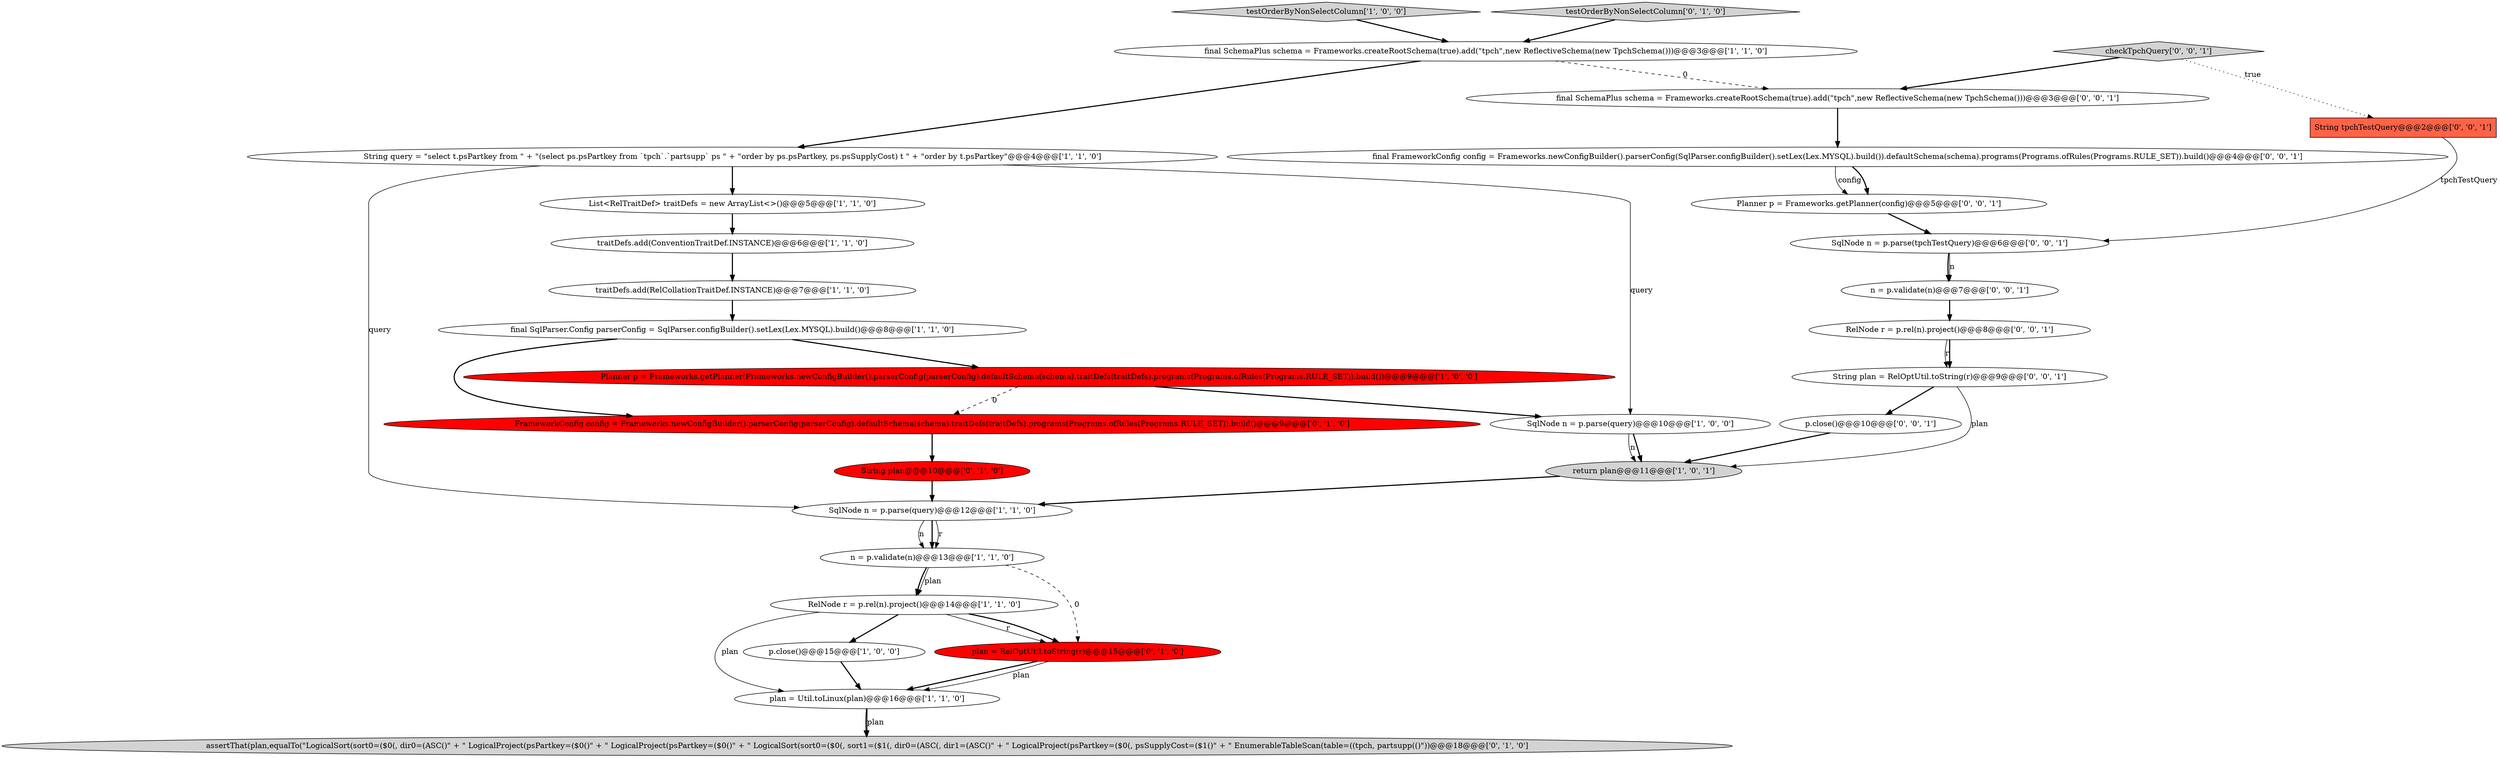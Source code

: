 digraph {
21 [style = filled, label = "final SchemaPlus schema = Frameworks.createRootSchema(true).add(\"tpch\",new ReflectiveSchema(new TpchSchema()))@@@3@@@['0', '0', '1']", fillcolor = white, shape = ellipse image = "AAA0AAABBB3BBB"];
11 [style = filled, label = "SqlNode n = p.parse(query)@@@12@@@['1', '1', '0']", fillcolor = white, shape = ellipse image = "AAA0AAABBB1BBB"];
17 [style = filled, label = "plan = RelOptUtil.toString(r)@@@15@@@['0', '1', '0']", fillcolor = red, shape = ellipse image = "AAA1AAABBB2BBB"];
2 [style = filled, label = "final SchemaPlus schema = Frameworks.createRootSchema(true).add(\"tpch\",new ReflectiveSchema(new TpchSchema()))@@@3@@@['1', '1', '0']", fillcolor = white, shape = ellipse image = "AAA0AAABBB1BBB"];
10 [style = filled, label = "plan = Util.toLinux(plan)@@@16@@@['1', '1', '0']", fillcolor = white, shape = ellipse image = "AAA0AAABBB1BBB"];
7 [style = filled, label = "testOrderByNonSelectColumn['1', '0', '0']", fillcolor = lightgray, shape = diamond image = "AAA0AAABBB1BBB"];
18 [style = filled, label = "assertThat(plan,equalTo(\"LogicalSort(sort0=($0(, dir0=(ASC()\" + \" LogicalProject(psPartkey=($0()\" + \" LogicalProject(psPartkey=($0()\" + \" LogicalSort(sort0=($0(, sort1=($1(, dir0=(ASC(, dir1=(ASC()\" + \" LogicalProject(psPartkey=($0(, psSupplyCost=($1()\" + \" EnumerableTableScan(table=((tpch, partsupp(()\"))@@@18@@@['0', '1', '0']", fillcolor = lightgray, shape = ellipse image = "AAA0AAABBB2BBB"];
26 [style = filled, label = "String tpchTestQuery@@@2@@@['0', '0', '1']", fillcolor = tomato, shape = box image = "AAA0AAABBB3BBB"];
27 [style = filled, label = "final FrameworkConfig config = Frameworks.newConfigBuilder().parserConfig(SqlParser.configBuilder().setLex(Lex.MYSQL).build()).defaultSchema(schema).programs(Programs.ofRules(Programs.RULE_SET)).build()@@@4@@@['0', '0', '1']", fillcolor = white, shape = ellipse image = "AAA0AAABBB3BBB"];
28 [style = filled, label = "p.close()@@@10@@@['0', '0', '1']", fillcolor = white, shape = ellipse image = "AAA0AAABBB3BBB"];
19 [style = filled, label = "String plan@@@10@@@['0', '1', '0']", fillcolor = red, shape = ellipse image = "AAA1AAABBB2BBB"];
6 [style = filled, label = "traitDefs.add(RelCollationTraitDef.INSTANCE)@@@7@@@['1', '1', '0']", fillcolor = white, shape = ellipse image = "AAA0AAABBB1BBB"];
12 [style = filled, label = "return plan@@@11@@@['1', '0', '1']", fillcolor = lightgray, shape = ellipse image = "AAA0AAABBB1BBB"];
13 [style = filled, label = "RelNode r = p.rel(n).project()@@@14@@@['1', '1', '0']", fillcolor = white, shape = ellipse image = "AAA0AAABBB1BBB"];
25 [style = filled, label = "checkTpchQuery['0', '0', '1']", fillcolor = lightgray, shape = diamond image = "AAA0AAABBB3BBB"];
16 [style = filled, label = "FrameworkConfig config = Frameworks.newConfigBuilder().parserConfig(parserConfig).defaultSchema(schema).traitDefs(traitDefs).programs(Programs.ofRules(Programs.RULE_SET)).build()@@@9@@@['0', '1', '0']", fillcolor = red, shape = ellipse image = "AAA1AAABBB2BBB"];
23 [style = filled, label = "SqlNode n = p.parse(tpchTestQuery)@@@6@@@['0', '0', '1']", fillcolor = white, shape = ellipse image = "AAA0AAABBB3BBB"];
8 [style = filled, label = "final SqlParser.Config parserConfig = SqlParser.configBuilder().setLex(Lex.MYSQL).build()@@@8@@@['1', '1', '0']", fillcolor = white, shape = ellipse image = "AAA0AAABBB1BBB"];
20 [style = filled, label = "Planner p = Frameworks.getPlanner(config)@@@5@@@['0', '0', '1']", fillcolor = white, shape = ellipse image = "AAA0AAABBB3BBB"];
5 [style = filled, label = "traitDefs.add(ConventionTraitDef.INSTANCE)@@@6@@@['1', '1', '0']", fillcolor = white, shape = ellipse image = "AAA0AAABBB1BBB"];
14 [style = filled, label = "n = p.validate(n)@@@13@@@['1', '1', '0']", fillcolor = white, shape = ellipse image = "AAA0AAABBB1BBB"];
9 [style = filled, label = "Planner p = Frameworks.getPlanner(Frameworks.newConfigBuilder().parserConfig(parserConfig).defaultSchema(schema).traitDefs(traitDefs).programs(Programs.ofRules(Programs.RULE_SET)).build())@@@9@@@['1', '0', '0']", fillcolor = red, shape = ellipse image = "AAA1AAABBB1BBB"];
3 [style = filled, label = "p.close()@@@15@@@['1', '0', '0']", fillcolor = white, shape = ellipse image = "AAA0AAABBB1BBB"];
1 [style = filled, label = "SqlNode n = p.parse(query)@@@10@@@['1', '0', '0']", fillcolor = white, shape = ellipse image = "AAA0AAABBB1BBB"];
24 [style = filled, label = "n = p.validate(n)@@@7@@@['0', '0', '1']", fillcolor = white, shape = ellipse image = "AAA0AAABBB3BBB"];
29 [style = filled, label = "String plan = RelOptUtil.toString(r)@@@9@@@['0', '0', '1']", fillcolor = white, shape = ellipse image = "AAA0AAABBB3BBB"];
22 [style = filled, label = "RelNode r = p.rel(n).project()@@@8@@@['0', '0', '1']", fillcolor = white, shape = ellipse image = "AAA0AAABBB3BBB"];
0 [style = filled, label = "List<RelTraitDef> traitDefs = new ArrayList<>()@@@5@@@['1', '1', '0']", fillcolor = white, shape = ellipse image = "AAA0AAABBB1BBB"];
4 [style = filled, label = "String query = \"select t.psPartkey from \" + \"(select ps.psPartkey from `tpch`.`partsupp` ps \" + \"order by ps.psPartkey, ps.psSupplyCost) t \" + \"order by t.psPartkey\"@@@4@@@['1', '1', '0']", fillcolor = white, shape = ellipse image = "AAA0AAABBB1BBB"];
15 [style = filled, label = "testOrderByNonSelectColumn['0', '1', '0']", fillcolor = lightgray, shape = diamond image = "AAA0AAABBB2BBB"];
17->10 [style = bold, label=""];
8->16 [style = bold, label=""];
10->18 [style = bold, label=""];
11->14 [style = solid, label="n"];
15->2 [style = bold, label=""];
9->16 [style = dashed, label="0"];
11->14 [style = bold, label=""];
21->27 [style = bold, label=""];
13->17 [style = solid, label="r"];
12->11 [style = bold, label=""];
10->18 [style = solid, label="plan"];
22->29 [style = bold, label=""];
19->11 [style = bold, label=""];
28->12 [style = bold, label=""];
16->19 [style = bold, label=""];
17->10 [style = solid, label="plan"];
24->22 [style = bold, label=""];
2->4 [style = bold, label=""];
27->20 [style = solid, label="config"];
11->14 [style = solid, label="r"];
4->0 [style = bold, label=""];
14->13 [style = solid, label="plan"];
29->28 [style = bold, label=""];
3->10 [style = bold, label=""];
4->11 [style = solid, label="query"];
13->17 [style = bold, label=""];
26->23 [style = solid, label="tpchTestQuery"];
23->24 [style = bold, label=""];
22->29 [style = solid, label="r"];
5->6 [style = bold, label=""];
13->3 [style = bold, label=""];
20->23 [style = bold, label=""];
2->21 [style = dashed, label="0"];
7->2 [style = bold, label=""];
6->8 [style = bold, label=""];
8->9 [style = bold, label=""];
1->12 [style = bold, label=""];
23->24 [style = solid, label="n"];
13->10 [style = solid, label="plan"];
14->17 [style = dashed, label="0"];
14->13 [style = bold, label=""];
29->12 [style = solid, label="plan"];
9->1 [style = bold, label=""];
1->12 [style = solid, label="n"];
27->20 [style = bold, label=""];
25->26 [style = dotted, label="true"];
4->1 [style = solid, label="query"];
25->21 [style = bold, label=""];
0->5 [style = bold, label=""];
}
